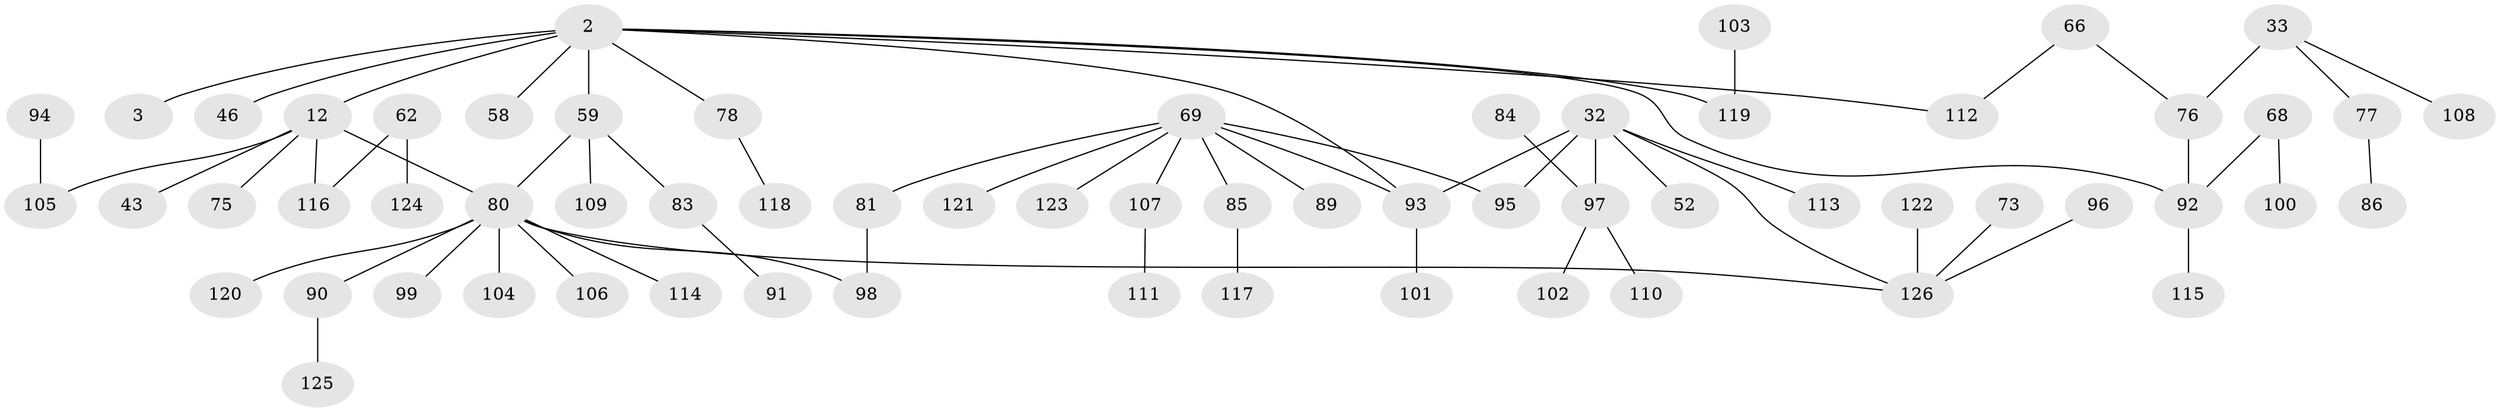 // original degree distribution, {3: 0.19047619047619047, 11: 0.007936507936507936, 1: 0.3968253968253968, 5: 0.015873015873015872, 4: 0.07142857142857142, 2: 0.29365079365079366, 6: 0.015873015873015872, 7: 0.007936507936507936}
// Generated by graph-tools (version 1.1) at 2025/44/03/04/25 21:44:37]
// undirected, 63 vertices, 67 edges
graph export_dot {
graph [start="1"]
  node [color=gray90,style=filled];
  2;
  3;
  12 [super="+4"];
  32 [super="+19"];
  33 [super="+26"];
  43;
  46;
  52;
  58;
  59 [super="+45"];
  62;
  66 [super="+40"];
  68;
  69 [super="+57"];
  73;
  75;
  76 [super="+23"];
  77;
  78 [super="+64"];
  80 [super="+30+50+72+65+48"];
  81;
  83;
  84;
  85;
  86;
  89;
  90;
  91;
  92 [super="+87+79+67"];
  93 [super="+39+44"];
  94;
  95 [super="+88"];
  96;
  97 [super="+51"];
  98;
  99;
  100;
  101;
  102;
  103;
  104;
  105 [super="+74"];
  106;
  107;
  108 [super="+41"];
  109;
  110;
  111;
  112 [super="+56+61"];
  113;
  114;
  115;
  116 [super="+55+60"];
  117;
  118;
  119 [super="+36"];
  120;
  121;
  122;
  123;
  124;
  125;
  126 [super="+70+71"];
  2 -- 3;
  2 -- 46;
  2 -- 58;
  2 -- 12 [weight=2];
  2 -- 59;
  2 -- 93;
  2 -- 78;
  2 -- 119;
  2 -- 92;
  2 -- 112;
  12 -- 75;
  12 -- 43;
  12 -- 80;
  12 -- 116;
  12 -- 105;
  32 -- 113;
  32 -- 52;
  32 -- 126;
  32 -- 95 [weight=2];
  32 -- 97;
  32 -- 93;
  33 -- 76 [weight=2];
  33 -- 77;
  33 -- 108;
  59 -- 109;
  59 -- 80 [weight=3];
  59 -- 83;
  62 -- 124;
  62 -- 116;
  66 -- 76;
  66 -- 112;
  68 -- 100;
  68 -- 92;
  69 -- 81;
  69 -- 85;
  69 -- 89;
  69 -- 107;
  69 -- 121;
  69 -- 123;
  69 -- 95;
  69 -- 93;
  73 -- 126;
  76 -- 92 [weight=2];
  77 -- 86;
  78 -- 118;
  80 -- 90;
  80 -- 120;
  80 -- 114;
  80 -- 98;
  80 -- 99;
  80 -- 104;
  80 -- 106;
  80 -- 126;
  81 -- 98;
  83 -- 91;
  84 -- 97;
  85 -- 117;
  90 -- 125;
  92 -- 115;
  93 -- 101;
  94 -- 105;
  96 -- 126;
  97 -- 102;
  97 -- 110;
  103 -- 119;
  107 -- 111;
  122 -- 126;
}
